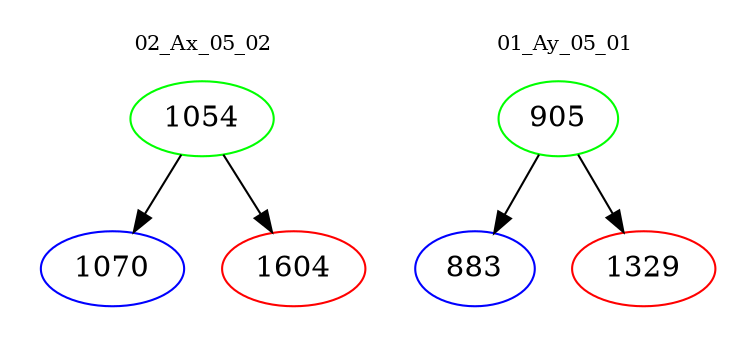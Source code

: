 digraph{
subgraph cluster_0 {
color = white
label = "02_Ax_05_02";
fontsize=10;
T0_1054 [label="1054", color="green"]
T0_1054 -> T0_1070 [color="black"]
T0_1070 [label="1070", color="blue"]
T0_1054 -> T0_1604 [color="black"]
T0_1604 [label="1604", color="red"]
}
subgraph cluster_1 {
color = white
label = "01_Ay_05_01";
fontsize=10;
T1_905 [label="905", color="green"]
T1_905 -> T1_883 [color="black"]
T1_883 [label="883", color="blue"]
T1_905 -> T1_1329 [color="black"]
T1_1329 [label="1329", color="red"]
}
}
